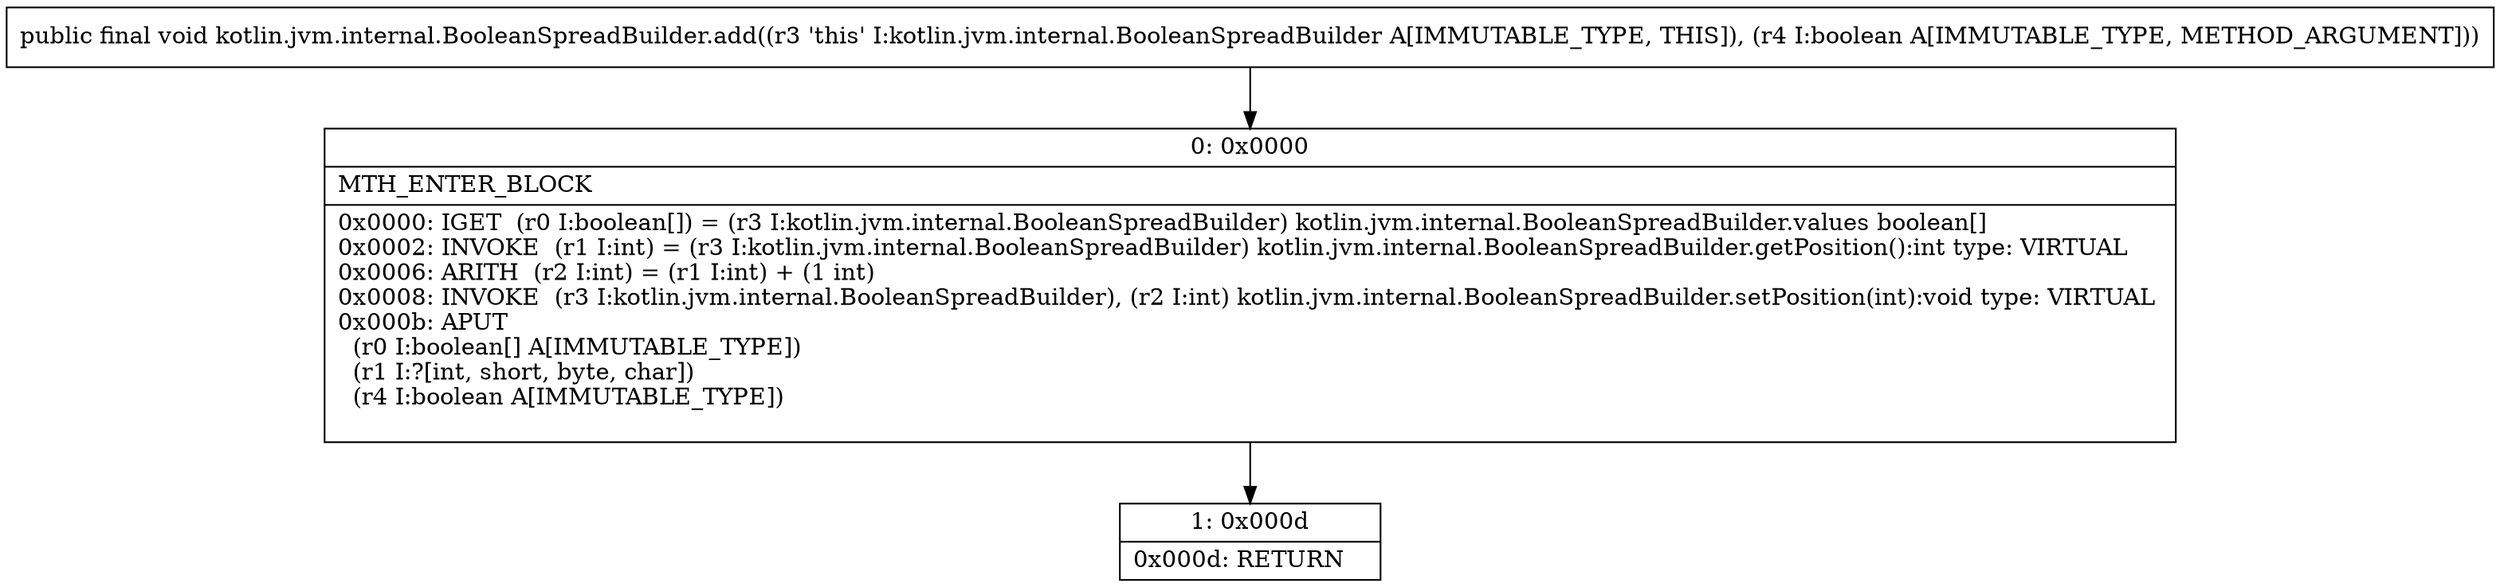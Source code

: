 digraph "CFG forkotlin.jvm.internal.BooleanSpreadBuilder.add(Z)V" {
Node_0 [shape=record,label="{0\:\ 0x0000|MTH_ENTER_BLOCK\l|0x0000: IGET  (r0 I:boolean[]) = (r3 I:kotlin.jvm.internal.BooleanSpreadBuilder) kotlin.jvm.internal.BooleanSpreadBuilder.values boolean[] \l0x0002: INVOKE  (r1 I:int) = (r3 I:kotlin.jvm.internal.BooleanSpreadBuilder) kotlin.jvm.internal.BooleanSpreadBuilder.getPosition():int type: VIRTUAL \l0x0006: ARITH  (r2 I:int) = (r1 I:int) + (1 int) \l0x0008: INVOKE  (r3 I:kotlin.jvm.internal.BooleanSpreadBuilder), (r2 I:int) kotlin.jvm.internal.BooleanSpreadBuilder.setPosition(int):void type: VIRTUAL \l0x000b: APUT  \l  (r0 I:boolean[] A[IMMUTABLE_TYPE])\l  (r1 I:?[int, short, byte, char])\l  (r4 I:boolean A[IMMUTABLE_TYPE])\l \l}"];
Node_1 [shape=record,label="{1\:\ 0x000d|0x000d: RETURN   \l}"];
MethodNode[shape=record,label="{public final void kotlin.jvm.internal.BooleanSpreadBuilder.add((r3 'this' I:kotlin.jvm.internal.BooleanSpreadBuilder A[IMMUTABLE_TYPE, THIS]), (r4 I:boolean A[IMMUTABLE_TYPE, METHOD_ARGUMENT])) }"];
MethodNode -> Node_0;
Node_0 -> Node_1;
}

